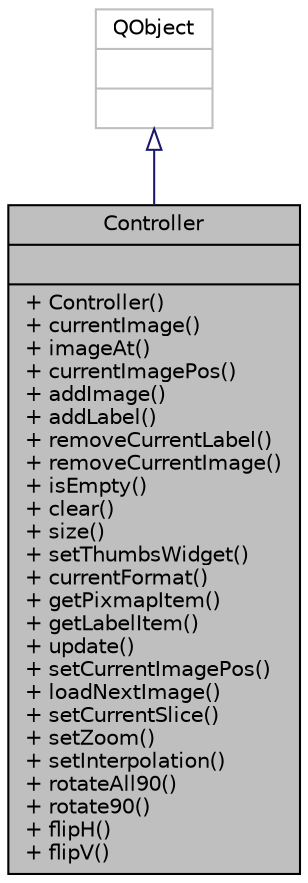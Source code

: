 digraph "Controller"
{
  edge [fontname="Helvetica",fontsize="10",labelfontname="Helvetica",labelfontsize="10"];
  node [fontname="Helvetica",fontsize="10",shape=record];
  Node1 [label="{Controller\n||+ Controller()\l+ currentImage()\l+ imageAt()\l+ currentImagePos()\l+ addImage()\l+ addLabel()\l+ removeCurrentLabel()\l+ removeCurrentImage()\l+ isEmpty()\l+ clear()\l+ size()\l+ setThumbsWidget()\l+ currentFormat()\l+ getPixmapItem()\l+ getLabelItem()\l+ update()\l+ setCurrentImagePos()\l+ loadNextImage()\l+ setCurrentSlice()\l+ setZoom()\l+ setInterpolation()\l+ rotateAll90()\l+ rotate90()\l+ flipH()\l+ flipV()\l}",height=0.2,width=0.4,color="black", fillcolor="grey75", style="filled", fontcolor="black"];
  Node2 -> Node1 [dir="back",color="midnightblue",fontsize="10",style="solid",arrowtail="onormal",fontname="Helvetica"];
  Node2 [label="{QObject\n||}",height=0.2,width=0.4,color="grey75", fillcolor="white", style="filled"];
}
